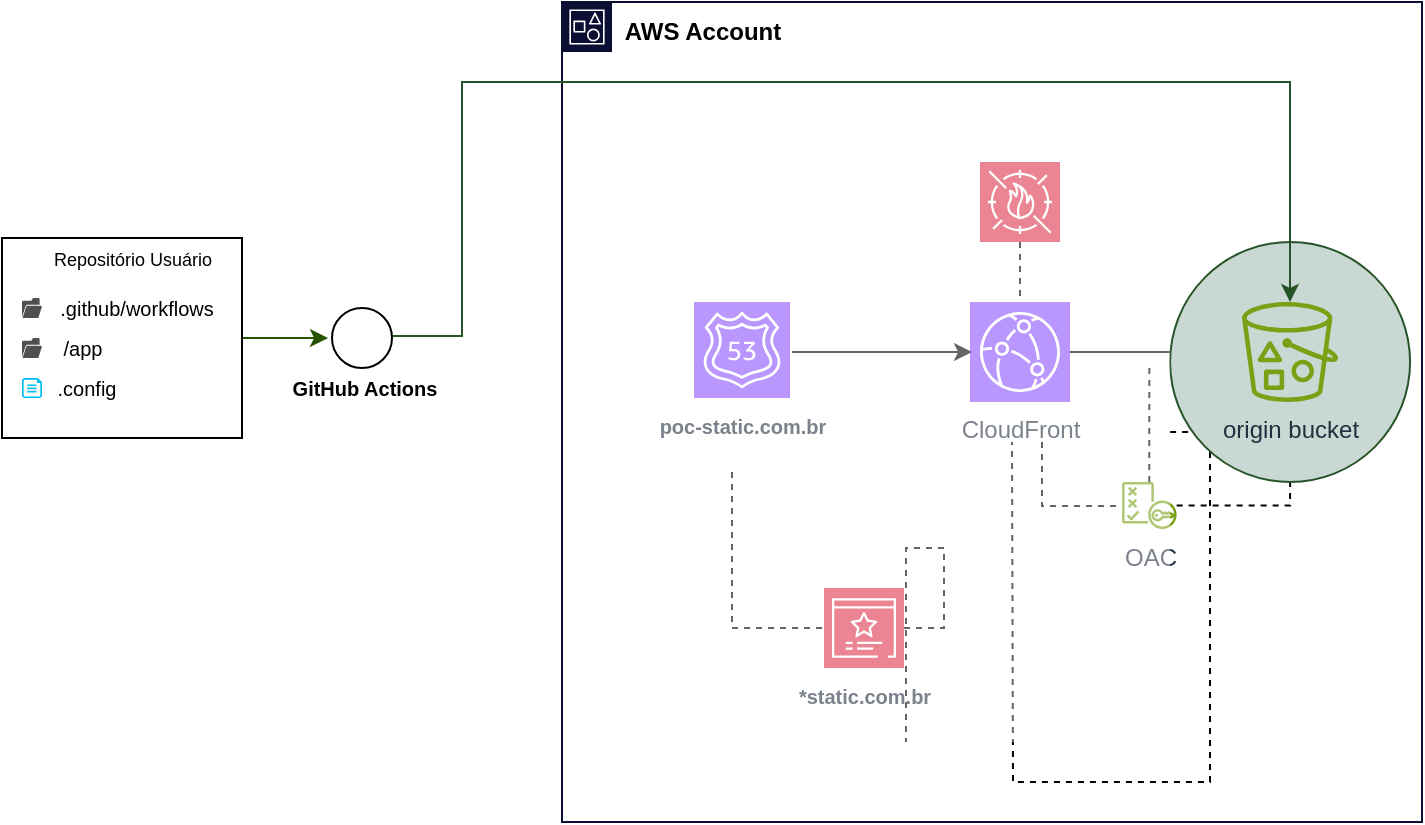 <mxfile version="26.1.1" pages="2">
  <diagram id="absPkm9BhZ3swlyt63D_" name="Página-1">
    <mxGraphModel dx="1653" dy="426" grid="1" gridSize="10" guides="1" tooltips="1" connect="1" arrows="1" fold="1" page="1" pageScale="1" pageWidth="827" pageHeight="1169" math="0" shadow="0">
      <root>
        <mxCell id="0" />
        <mxCell id="1" parent="0" />
        <mxCell id="YYU_4tO9jYvmmID5z-S9-1" value="" style="points=[[0,0],[0.25,0],[0.5,0],[0.75,0],[1,0],[1,0.25],[1,0.5],[1,0.75],[1,1],[0.75,1],[0.5,1],[0.25,1],[0,1],[0,0.75],[0,0.5],[0,0.25]];outlineConnect=0;gradientColor=none;html=1;whiteSpace=wrap;fontSize=12;fontStyle=0;container=1;pointerEvents=0;collapsible=0;recursiveResize=0;shape=mxgraph.aws4.group;grIcon=mxgraph.aws4.group_account;strokeColor=light-dark(#0a0f33, #ff89c2);fillColor=light-dark(#ffffff, #ededed);verticalAlign=top;align=left;spacingLeft=30;fontColor=#CD2264;dashed=0;" parent="1" vertex="1">
          <mxGeometry x="90" y="140" width="430" height="410" as="geometry" />
        </mxCell>
        <mxCell id="YYU_4tO9jYvmmID5z-S9-29" style="edgeStyle=orthogonalEdgeStyle;rounded=0;orthogonalLoop=1;jettySize=auto;html=1;endArrow=none;startFill=0;dashed=1;entryX=0.5;entryY=0;entryDx=0;entryDy=0;entryPerimeter=0;" parent="YYU_4tO9jYvmmID5z-S9-1" source="YYU_4tO9jYvmmID5z-S9-27" target="YYU_4tO9jYvmmID5z-S9-32" edge="1">
          <mxGeometry relative="1" as="geometry">
            <mxPoint x="155" y="180" as="targetPoint" />
            <Array as="points">
              <mxPoint x="229" y="160" />
              <mxPoint x="229" y="160" />
            </Array>
          </mxGeometry>
        </mxCell>
        <mxCell id="YYU_4tO9jYvmmID5z-S9-27" value="" style="sketch=0;points=[[0,0,0],[0.25,0,0],[0.5,0,0],[0.75,0,0],[1,0,0],[0,1,0],[0.25,1,0],[0.5,1,0],[0.75,1,0],[1,1,0],[0,0.25,0],[0,0.5,0],[0,0.75,0],[1,0.25,0],[1,0.5,0],[1,0.75,0]];outlineConnect=0;fontColor=#232F3E;fillColor=#DD344C;strokeColor=#ffffff;dashed=0;verticalLabelPosition=bottom;verticalAlign=top;align=center;html=1;fontSize=12;fontStyle=0;aspect=fixed;shape=mxgraph.aws4.resourceIcon;resIcon=mxgraph.aws4.waf;" parent="YYU_4tO9jYvmmID5z-S9-1" vertex="1">
          <mxGeometry x="209" y="80" width="40" height="40" as="geometry" />
        </mxCell>
        <mxCell id="YYU_4tO9jYvmmID5z-S9-38" style="edgeStyle=orthogonalEdgeStyle;rounded=0;orthogonalLoop=1;jettySize=auto;html=1;endArrow=none;startFill=0;dashed=1;" parent="YYU_4tO9jYvmmID5z-S9-1" target="YYU_4tO9jYvmmID5z-S9-36" edge="1">
          <mxGeometry relative="1" as="geometry">
            <mxPoint x="240" y="220" as="sourcePoint" />
            <Array as="points">
              <mxPoint x="240" y="252" />
            </Array>
          </mxGeometry>
        </mxCell>
        <mxCell id="YYU_4tO9jYvmmID5z-S9-32" value="CloudFront" style="sketch=0;points=[[0,0,0],[0.25,0,0],[0.5,0,0],[0.75,0,0],[1,0,0],[0,1,0],[0.25,1,0],[0.5,1,0],[0.75,1,0],[1,1,0],[0,0.25,0],[0,0.5,0],[0,0.75,0],[1,0.25,0],[1,0.5,0],[1,0.75,0]];outlineConnect=0;fontColor=#232F3E;fillColor=#8C4FFF;strokeColor=#ffffff;dashed=0;verticalLabelPosition=bottom;verticalAlign=top;align=center;html=1;fontSize=12;fontStyle=0;aspect=fixed;shape=mxgraph.aws4.resourceIcon;resIcon=mxgraph.aws4.cloudfront;" parent="YYU_4tO9jYvmmID5z-S9-1" vertex="1">
          <mxGeometry x="204" y="150" width="50" height="50" as="geometry" />
        </mxCell>
        <mxCell id="YYU_4tO9jYvmmID5z-S9-10" style="edgeStyle=orthogonalEdgeStyle;rounded=0;orthogonalLoop=1;jettySize=auto;html=1;exitX=1;exitY=0.5;exitDx=0;exitDy=0;exitPerimeter=0;" parent="YYU_4tO9jYvmmID5z-S9-1" source="YYU_4tO9jYvmmID5z-S9-32" target="YYU_4tO9jYvmmID5z-S9-31" edge="1">
          <mxGeometry relative="1" as="geometry">
            <mxPoint x="330" y="170" as="targetPoint" />
            <Array as="points">
              <mxPoint x="300" y="175" />
              <mxPoint x="300" y="175" />
            </Array>
            <mxPoint x="250" y="170" as="sourcePoint" />
          </mxGeometry>
        </mxCell>
        <mxCell id="YYU_4tO9jYvmmID5z-S9-12" style="edgeStyle=orthogonalEdgeStyle;rounded=0;orthogonalLoop=1;jettySize=auto;html=1;" parent="YYU_4tO9jYvmmID5z-S9-1" edge="1">
          <mxGeometry relative="1" as="geometry">
            <Array as="points">
              <mxPoint x="155" y="175" />
              <mxPoint x="155" y="175" />
            </Array>
            <mxPoint x="115" y="175" as="sourcePoint" />
            <mxPoint x="205" y="175" as="targetPoint" />
          </mxGeometry>
        </mxCell>
        <mxCell id="YYU_4tO9jYvmmID5z-S9-24" style="edgeStyle=orthogonalEdgeStyle;rounded=0;orthogonalLoop=1;jettySize=auto;html=1;endArrow=none;startFill=0;dashed=1;entryX=0;entryY=0.5;entryDx=0;entryDy=0;entryPerimeter=0;" parent="YYU_4tO9jYvmmID5z-S9-1" target="YYU_4tO9jYvmmID5z-S9-34" edge="1">
          <mxGeometry relative="1" as="geometry">
            <mxPoint x="85" y="235" as="sourcePoint" />
            <mxPoint x="130" y="315" as="targetPoint" />
            <Array as="points">
              <mxPoint x="85" y="313" />
            </Array>
          </mxGeometry>
        </mxCell>
        <mxCell id="YYU_4tO9jYvmmID5z-S9-25" style="edgeStyle=orthogonalEdgeStyle;rounded=0;orthogonalLoop=1;jettySize=auto;html=1;endArrow=none;startFill=0;dashed=1;exitX=1;exitY=0.5;exitDx=0;exitDy=0;exitPerimeter=0;" parent="YYU_4tO9jYvmmID5z-S9-1" source="YYU_4tO9jYvmmID5z-S9-71" edge="1">
          <mxGeometry relative="1" as="geometry">
            <mxPoint x="180" y="315" as="sourcePoint" />
            <mxPoint x="225" y="220" as="targetPoint" />
          </mxGeometry>
        </mxCell>
        <mxCell id="YYU_4tO9jYvmmID5z-S9-33" value="&lt;span style=&quot;font-size: 10px; font-weight: 700; text-wrap-mode: wrap;&quot;&gt;poc-static.com.br&lt;/span&gt;" style="sketch=0;points=[[0,0,0],[0.25,0,0],[0.5,0,0],[0.75,0,0],[1,0,0],[0,1,0],[0.25,1,0],[0.5,1,0],[0.75,1,0],[1,1,0],[0,0.25,0],[0,0.5,0],[0,0.75,0],[1,0.25,0],[1,0.5,0],[1,0.75,0]];outlineConnect=0;fontColor=#232F3E;fillColor=#8C4FFF;strokeColor=#ffffff;dashed=0;verticalLabelPosition=bottom;verticalAlign=top;align=center;html=1;fontSize=12;fontStyle=0;aspect=fixed;shape=mxgraph.aws4.resourceIcon;resIcon=mxgraph.aws4.route_53;" parent="YYU_4tO9jYvmmID5z-S9-1" vertex="1">
          <mxGeometry x="66" y="150" width="48" height="48" as="geometry" />
        </mxCell>
        <mxCell id="YYU_4tO9jYvmmID5z-S9-34" value="&lt;span style=&quot;font-size: 10px; font-weight: 700; text-wrap-mode: wrap;&quot;&gt;*static.com.br&lt;/span&gt;" style="sketch=0;points=[[0,0,0],[0.25,0,0],[0.5,0,0],[0.75,0,0],[1,0,0],[0,1,0],[0.25,1,0],[0.5,1,0],[0.75,1,0],[1,1,0],[0,0.25,0],[0,0.5,0],[0,0.75,0],[1,0.25,0],[1,0.5,0],[1,0.75,0]];outlineConnect=0;fontColor=#232F3E;fillColor=#DD344C;strokeColor=#ffffff;dashed=0;verticalLabelPosition=bottom;verticalAlign=top;align=center;html=1;fontSize=12;fontStyle=0;aspect=fixed;shape=mxgraph.aws4.resourceIcon;resIcon=mxgraph.aws4.certificate_manager_3;" parent="YYU_4tO9jYvmmID5z-S9-1" vertex="1">
          <mxGeometry x="131" y="293" width="40" height="40" as="geometry" />
        </mxCell>
        <mxCell id="YYU_4tO9jYvmmID5z-S9-39" style="edgeStyle=orthogonalEdgeStyle;rounded=0;orthogonalLoop=1;jettySize=auto;html=1;endArrow=none;startFill=0;dashed=1;" parent="YYU_4tO9jYvmmID5z-S9-1" source="YYU_4tO9jYvmmID5z-S9-36" target="YYU_4tO9jYvmmID5z-S9-31" edge="1">
          <mxGeometry relative="1" as="geometry" />
        </mxCell>
        <mxCell id="YYU_4tO9jYvmmID5z-S9-40" style="edgeStyle=orthogonalEdgeStyle;rounded=0;orthogonalLoop=1;jettySize=auto;html=1;endArrow=none;startFill=0;dashed=1;" parent="YYU_4tO9jYvmmID5z-S9-1" source="YYU_4tO9jYvmmID5z-S9-36" edge="1">
          <mxGeometry relative="1" as="geometry">
            <mxPoint x="293.68" y="180" as="targetPoint" />
          </mxGeometry>
        </mxCell>
        <mxCell id="YYU_4tO9jYvmmID5z-S9-36" value="OAC" style="sketch=0;outlineConnect=0;fontColor=#232F3E;gradientColor=none;fillColor=#7AA116;strokeColor=none;dashed=0;verticalLabelPosition=bottom;verticalAlign=top;align=center;html=1;fontSize=12;fontStyle=0;aspect=fixed;pointerEvents=1;shape=mxgraph.aws4.policy;" parent="YYU_4tO9jYvmmID5z-S9-1" vertex="1">
          <mxGeometry x="280" y="240" width="27.36" height="23.5" as="geometry" />
        </mxCell>
        <mxCell id="YYU_4tO9jYvmmID5z-S9-72" value="" style="ellipse;whiteSpace=wrap;html=1;aspect=fixed;fillColor=light-dark(#cad8d4, #1f2f1e);strokeColor=light-dark(#265427,#94BB94);" parent="YYU_4tO9jYvmmID5z-S9-1" vertex="1">
          <mxGeometry x="304.04" y="120" width="120" height="120" as="geometry" />
        </mxCell>
        <mxCell id="YYU_4tO9jYvmmID5z-S9-31" value="origin bucket" style="sketch=0;outlineConnect=0;fontColor=#232F3E;gradientColor=none;fillColor=#7AA116;strokeColor=none;dashed=0;verticalLabelPosition=bottom;verticalAlign=top;align=center;html=1;fontSize=12;fontStyle=0;aspect=fixed;pointerEvents=1;shape=mxgraph.aws4.bucket_with_objects;" parent="YYU_4tO9jYvmmID5z-S9-1" vertex="1">
          <mxGeometry x="340" y="150" width="48.08" height="50" as="geometry" />
        </mxCell>
        <mxCell id="YYU_4tO9jYvmmID5z-S9-75" value="&lt;b&gt;AWS Account&lt;/b&gt;" style="text;html=1;align=center;verticalAlign=middle;resizable=0;points=[];autosize=1;strokeColor=none;fillColor=none;" parent="YYU_4tO9jYvmmID5z-S9-1" vertex="1">
          <mxGeometry x="20" width="100" height="30" as="geometry" />
        </mxCell>
        <mxCell id="f3TaT9x-bb67A8TBEqia-1" value="" style="edgeStyle=orthogonalEdgeStyle;rounded=0;orthogonalLoop=1;jettySize=auto;html=1;endArrow=none;startFill=0;dashed=1;exitX=1;exitY=0.5;exitDx=0;exitDy=0;exitPerimeter=0;" edge="1" parent="YYU_4tO9jYvmmID5z-S9-1" source="YYU_4tO9jYvmmID5z-S9-34" target="YYU_4tO9jYvmmID5z-S9-71">
          <mxGeometry relative="1" as="geometry">
            <mxPoint x="261" y="453" as="sourcePoint" />
            <mxPoint x="315" y="360" as="targetPoint" />
          </mxGeometry>
        </mxCell>
        <mxCell id="YYU_4tO9jYvmmID5z-S9-71" value="" style="rounded=0;whiteSpace=wrap;html=1;fillStyle=solid;gradientColor=none;opacity=40;strokeColor=none;" parent="YYU_4tO9jYvmmID5z-S9-1" vertex="1">
          <mxGeometry x="40" y="60" width="264.04" height="310" as="geometry" />
        </mxCell>
        <mxCell id="YYU_4tO9jYvmmID5z-S9-65" style="edgeStyle=orthogonalEdgeStyle;rounded=0;orthogonalLoop=1;jettySize=auto;html=1;strokeColor=#265427;" parent="1" target="YYU_4tO9jYvmmID5z-S9-31" edge="1">
          <mxGeometry relative="1" as="geometry">
            <mxPoint y="310" as="sourcePoint" />
            <Array as="points">
              <mxPoint x="40" y="307" />
              <mxPoint x="40" y="180" />
              <mxPoint x="454" y="180" />
            </Array>
          </mxGeometry>
        </mxCell>
        <mxCell id="YYU_4tO9jYvmmID5z-S9-78" style="edgeStyle=orthogonalEdgeStyle;rounded=0;orthogonalLoop=1;jettySize=auto;html=1;strokeColor=light-dark(#265400, #ededed);" parent="1" source="YYU_4tO9jYvmmID5z-S9-41" target="YYU_4tO9jYvmmID5z-S9-67" edge="1">
          <mxGeometry relative="1" as="geometry">
            <Array as="points">
              <mxPoint x="-40" y="308" />
              <mxPoint x="-40" y="308" />
            </Array>
          </mxGeometry>
        </mxCell>
        <mxCell id="YYU_4tO9jYvmmID5z-S9-41" value="" style="whiteSpace=wrap;html=1;" parent="1" vertex="1">
          <mxGeometry x="-190" y="258" width="120" height="100" as="geometry" />
        </mxCell>
        <mxCell id="YYU_4tO9jYvmmID5z-S9-42" value="" style="shape=image;html=1;verticalAlign=top;verticalLabelPosition=bottom;labelBackgroundColor=#ffffff;imageAspect=0;aspect=fixed;image=https://cdn4.iconfinder.com/data/icons/ionicons/512/icon-social-github-128.png" parent="1" vertex="1">
          <mxGeometry x="-190" y="258" width="20" height="20" as="geometry" />
        </mxCell>
        <mxCell id="YYU_4tO9jYvmmID5z-S9-43" value="&lt;font style=&quot;font-size: 9px;&quot;&gt;Repositório Usuário&lt;/font&gt;" style="text;html=1;align=center;verticalAlign=middle;resizable=0;points=[];autosize=1;strokeColor=none;fillColor=none;" parent="1" vertex="1">
          <mxGeometry x="-175" y="253" width="100" height="30" as="geometry" />
        </mxCell>
        <mxCell id="YYU_4tO9jYvmmID5z-S9-49" value="&lt;font style=&quot;font-size: 10px;&quot;&gt;/app&lt;/font&gt;" style="text;html=1;align=center;verticalAlign=middle;resizable=0;points=[];autosize=1;strokeColor=none;fillColor=none;" parent="1" vertex="1">
          <mxGeometry x="-170" y="298" width="40" height="30" as="geometry" />
        </mxCell>
        <mxCell id="YYU_4tO9jYvmmID5z-S9-51" value="" style="sketch=0;pointerEvents=1;shadow=0;dashed=0;html=1;strokeColor=none;fillColor=#505050;labelPosition=center;verticalLabelPosition=bottom;verticalAlign=top;outlineConnect=0;align=center;shape=mxgraph.office.concepts.folder_open;" parent="1" vertex="1">
          <mxGeometry x="-180" y="308" width="10" height="10" as="geometry" />
        </mxCell>
        <mxCell id="YYU_4tO9jYvmmID5z-S9-52" value="" style="verticalLabelPosition=bottom;html=1;verticalAlign=top;align=center;strokeColor=none;fillColor=#00BEF2;shape=mxgraph.azure.cloud_services_configuration_file;pointerEvents=1;" parent="1" vertex="1">
          <mxGeometry x="-180" y="328" width="10" height="10" as="geometry" />
        </mxCell>
        <mxCell id="YYU_4tO9jYvmmID5z-S9-53" value="&lt;span style=&quot;font-size: 10px;&quot;&gt;.config&lt;/span&gt;" style="text;html=1;align=center;verticalAlign=middle;resizable=0;points=[];autosize=1;strokeColor=none;fillColor=none;" parent="1" vertex="1">
          <mxGeometry x="-173" y="318" width="50" height="30" as="geometry" />
        </mxCell>
        <mxCell id="YYU_4tO9jYvmmID5z-S9-54" value="&lt;span style=&quot;font-size: 10px;&quot;&gt;.github/workflows&lt;/span&gt;" style="text;html=1;align=center;verticalAlign=middle;resizable=0;points=[];autosize=1;strokeColor=none;fillColor=none;" parent="1" vertex="1">
          <mxGeometry x="-173" y="278" width="100" height="30" as="geometry" />
        </mxCell>
        <mxCell id="YYU_4tO9jYvmmID5z-S9-55" value="" style="sketch=0;pointerEvents=1;shadow=0;dashed=0;html=1;strokeColor=none;fillColor=#505050;labelPosition=center;verticalLabelPosition=bottom;verticalAlign=top;outlineConnect=0;align=center;shape=mxgraph.office.concepts.folder_open;" parent="1" vertex="1">
          <mxGeometry x="-180" y="288" width="10" height="10" as="geometry" />
        </mxCell>
        <mxCell id="YYU_4tO9jYvmmID5z-S9-73" value="" style="ellipse;whiteSpace=wrap;html=1;aspect=fixed;" parent="1" vertex="1">
          <mxGeometry x="-25" y="293" width="30" height="30" as="geometry" />
        </mxCell>
        <mxCell id="YYU_4tO9jYvmmID5z-S9-67" value="" style="shape=image;html=1;verticalAlign=top;verticalLabelPosition=bottom;labelBackgroundColor=#ffffff;imageAspect=0;aspect=fixed;image=https://cdn4.iconfinder.com/data/icons/ionicons/512/icon-social-github-128.png;imageBorder=none;" parent="1" vertex="1">
          <mxGeometry x="-27" y="290" width="35" height="35" as="geometry" />
        </mxCell>
        <mxCell id="YYU_4tO9jYvmmID5z-S9-79" value="&lt;b&gt;&lt;font style=&quot;font-size: 10px;&quot;&gt;GitHub Actions&lt;/font&gt;&lt;/b&gt;" style="text;html=1;align=center;verticalAlign=middle;resizable=0;points=[];autosize=1;strokeColor=none;fillColor=none;" parent="1" vertex="1">
          <mxGeometry x="-59.5" y="318" width="100" height="30" as="geometry" />
        </mxCell>
      </root>
    </mxGraphModel>
  </diagram>
  <diagram id="x4LImrRfT8pMsuV-8eGC" name="Página-2">
    <mxGraphModel dx="1745" dy="473" grid="1" gridSize="10" guides="1" tooltips="1" connect="1" arrows="1" fold="1" page="1" pageScale="1" pageWidth="827" pageHeight="1169" math="0" shadow="0">
      <root>
        <mxCell id="0" />
        <mxCell id="1" parent="0" />
        <mxCell id="JcqBY4K7kMBT8FmmKkmt-83" value="" style="rounded=0;whiteSpace=wrap;html=1;dashed=1;" vertex="1" parent="1">
          <mxGeometry x="420" y="35" width="310" height="395" as="geometry" />
        </mxCell>
        <mxCell id="JcqBY4K7kMBT8FmmKkmt-80" value="" style="rounded=0;whiteSpace=wrap;html=1;dashed=1;" vertex="1" parent="1">
          <mxGeometry x="250" y="35" width="160" height="395" as="geometry" />
        </mxCell>
        <mxCell id="JcqBY4K7kMBT8FmmKkmt-77" value="" style="rounded=0;whiteSpace=wrap;html=1;dashed=1;" vertex="1" parent="1">
          <mxGeometry x="-120" y="35" width="360" height="395" as="geometry" />
        </mxCell>
        <mxCell id="JcqBY4K7kMBT8FmmKkmt-75" value="" style="rounded=0;whiteSpace=wrap;html=1;dashed=1;" vertex="1" parent="1">
          <mxGeometry x="-290" y="35" width="150" height="395" as="geometry" />
        </mxCell>
        <mxCell id="JcqBY4K7kMBT8FmmKkmt-9" style="edgeStyle=orthogonalEdgeStyle;rounded=0;orthogonalLoop=1;jettySize=auto;html=1;entryX=0.5;entryY=0;entryDx=0;entryDy=0;fillColor=#e1d5e7;strokeColor=#9673a6;" edge="1" parent="1" source="JcqBY4K7kMBT8FmmKkmt-1" target="JcqBY4K7kMBT8FmmKkmt-3">
          <mxGeometry relative="1" as="geometry" />
        </mxCell>
        <mxCell id="JcqBY4K7kMBT8FmmKkmt-1" value="&lt;font style=&quot;font-size: 10px;&quot;&gt;Git Checkout no Repositório&lt;/font&gt;" style="whiteSpace=wrap;html=1;fillColor=#e1d5e7;strokeColor=#9673a6;" vertex="1" parent="1">
          <mxGeometry x="-260" y="50" width="90" height="50" as="geometry" />
        </mxCell>
        <mxCell id="JcqBY4K7kMBT8FmmKkmt-10" style="edgeStyle=orthogonalEdgeStyle;rounded=0;orthogonalLoop=1;jettySize=auto;html=1;fillColor=#e1d5e7;strokeColor=#9673a6;" edge="1" parent="1" source="JcqBY4K7kMBT8FmmKkmt-3" target="JcqBY4K7kMBT8FmmKkmt-4">
          <mxGeometry relative="1" as="geometry" />
        </mxCell>
        <mxCell id="JcqBY4K7kMBT8FmmKkmt-3" value="&lt;font style=&quot;font-size: 10px;&quot;&gt;Setup para variáveis da Pipeline&lt;/font&gt;" style="whiteSpace=wrap;html=1;fillColor=#e1d5e7;strokeColor=#9673a6;" vertex="1" parent="1">
          <mxGeometry x="-260" y="120" width="90" height="50" as="geometry" />
        </mxCell>
        <mxCell id="JcqBY4K7kMBT8FmmKkmt-11" style="edgeStyle=orthogonalEdgeStyle;rounded=0;orthogonalLoop=1;jettySize=auto;html=1;entryX=0.5;entryY=0;entryDx=0;entryDy=0;fillColor=#e1d5e7;strokeColor=#9673a6;" edge="1" parent="1" source="JcqBY4K7kMBT8FmmKkmt-4" target="JcqBY4K7kMBT8FmmKkmt-5">
          <mxGeometry relative="1" as="geometry" />
        </mxCell>
        <mxCell id="JcqBY4K7kMBT8FmmKkmt-4" value="&lt;font style=&quot;font-size: 10px;&quot;&gt;Setup Node&lt;/font&gt;" style="whiteSpace=wrap;html=1;fillColor=#e1d5e7;strokeColor=#9673a6;" vertex="1" parent="1">
          <mxGeometry x="-260" y="190" width="90" height="30" as="geometry" />
        </mxCell>
        <mxCell id="JcqBY4K7kMBT8FmmKkmt-12" style="edgeStyle=orthogonalEdgeStyle;rounded=0;orthogonalLoop=1;jettySize=auto;html=1;entryX=0.5;entryY=0;entryDx=0;entryDy=0;fillColor=#e1d5e7;strokeColor=#9673a6;" edge="1" parent="1" source="JcqBY4K7kMBT8FmmKkmt-5" target="JcqBY4K7kMBT8FmmKkmt-6">
          <mxGeometry relative="1" as="geometry" />
        </mxCell>
        <mxCell id="JcqBY4K7kMBT8FmmKkmt-5" value="&lt;font style=&quot;font-size: 10px;&quot;&gt;Instalação de dependências da Aplicação&lt;/font&gt;" style="whiteSpace=wrap;html=1;fillColor=#e1d5e7;strokeColor=#9673a6;" vertex="1" parent="1">
          <mxGeometry x="-260" y="240" width="90" height="60" as="geometry" />
        </mxCell>
        <mxCell id="JcqBY4K7kMBT8FmmKkmt-13" style="edgeStyle=orthogonalEdgeStyle;rounded=0;orthogonalLoop=1;jettySize=auto;html=1;entryX=0.5;entryY=0;entryDx=0;entryDy=0;fillColor=#e1d5e7;strokeColor=#9673a6;" edge="1" parent="1" source="JcqBY4K7kMBT8FmmKkmt-6" target="JcqBY4K7kMBT8FmmKkmt-7">
          <mxGeometry relative="1" as="geometry" />
        </mxCell>
        <mxCell id="JcqBY4K7kMBT8FmmKkmt-6" value="&lt;font style=&quot;font-size: 10px;&quot;&gt;Execução de Testes&lt;/font&gt;" style="whiteSpace=wrap;html=1;fillColor=#e1d5e7;strokeColor=#9673a6;" vertex="1" parent="1">
          <mxGeometry x="-260" y="320" width="90" height="40" as="geometry" />
        </mxCell>
        <mxCell id="JcqBY4K7kMBT8FmmKkmt-27" style="edgeStyle=orthogonalEdgeStyle;rounded=0;orthogonalLoop=1;jettySize=auto;html=1;entryX=0;entryY=0.5;entryDx=0;entryDy=0;" edge="1" parent="1" source="JcqBY4K7kMBT8FmmKkmt-7" target="JcqBY4K7kMBT8FmmKkmt-24">
          <mxGeometry relative="1" as="geometry" />
        </mxCell>
        <mxCell id="JcqBY4K7kMBT8FmmKkmt-7" value="&lt;font style=&quot;font-size: 10px;&quot;&gt;Build do Projeto&lt;/font&gt;" style="whiteSpace=wrap;html=1;fillColor=#e1d5e7;strokeColor=#9673a6;" vertex="1" parent="1">
          <mxGeometry x="-260" y="380" width="90" height="40" as="geometry" />
        </mxCell>
        <mxCell id="JcqBY4K7kMBT8FmmKkmt-44" value="" style="edgeStyle=orthogonalEdgeStyle;rounded=0;orthogonalLoop=1;jettySize=auto;html=1;fillColor=#dae8fc;strokeColor=#6c8ebf;" edge="1" parent="1" source="JcqBY4K7kMBT8FmmKkmt-15" target="JcqBY4K7kMBT8FmmKkmt-34">
          <mxGeometry relative="1" as="geometry" />
        </mxCell>
        <mxCell id="JcqBY4K7kMBT8FmmKkmt-15" value="&lt;font style=&quot;font-size: 10px;&quot;&gt;Checkout no Repositório&lt;/font&gt;" style="whiteSpace=wrap;html=1;fillColor=#dae8fc;strokeColor=#6c8ebf;" vertex="1" parent="1">
          <mxGeometry x="-100" y="50" width="90" height="50" as="geometry" />
        </mxCell>
        <mxCell id="JcqBY4K7kMBT8FmmKkmt-32" value="" style="edgeStyle=orthogonalEdgeStyle;rounded=0;orthogonalLoop=1;jettySize=auto;html=1;" edge="1" parent="1" source="JcqBY4K7kMBT8FmmKkmt-17" target="JcqBY4K7kMBT8FmmKkmt-15">
          <mxGeometry relative="1" as="geometry" />
        </mxCell>
        <mxCell id="JcqBY4K7kMBT8FmmKkmt-17" value="&lt;font style=&quot;font-size: 10px;&quot;&gt;Realiza o upload do artefato&lt;/font&gt;" style="whiteSpace=wrap;html=1;fillColor=#f5f5f5;strokeColor=#666666;fontColor=#333333;" vertex="1" parent="1">
          <mxGeometry x="-100" y="120" width="90" height="50" as="geometry" />
        </mxCell>
        <mxCell id="JcqBY4K7kMBT8FmmKkmt-31" value="" style="edgeStyle=orthogonalEdgeStyle;rounded=0;orthogonalLoop=1;jettySize=auto;html=1;fillColor=#f5f5f5;strokeColor=#666666;" edge="1" parent="1" source="JcqBY4K7kMBT8FmmKkmt-19" target="JcqBY4K7kMBT8FmmKkmt-17">
          <mxGeometry relative="1" as="geometry" />
        </mxCell>
        <mxCell id="JcqBY4K7kMBT8FmmKkmt-19" value="&lt;font style=&quot;font-size: 10px;&quot;&gt;Verifica arquivo .de build&lt;/font&gt;" style="whiteSpace=wrap;html=1;fillColor=#f5f5f5;strokeColor=#666666;fontColor=#333333;" vertex="1" parent="1">
          <mxGeometry x="-100" y="190" width="90" height="30" as="geometry" />
        </mxCell>
        <mxCell id="JcqBY4K7kMBT8FmmKkmt-30" value="" style="edgeStyle=orthogonalEdgeStyle;rounded=0;orthogonalLoop=1;jettySize=auto;html=1;" edge="1" parent="1" source="JcqBY4K7kMBT8FmmKkmt-21" target="JcqBY4K7kMBT8FmmKkmt-19">
          <mxGeometry relative="1" as="geometry" />
        </mxCell>
        <mxCell id="JcqBY4K7kMBT8FmmKkmt-21" value="&lt;font style=&quot;font-size: 10px;&quot;&gt;Etapa de Deploy no ambiente de desenvolvimento&lt;/font&gt;" style="whiteSpace=wrap;html=1;fillColor=#fff2cc;strokeColor=#d6b656;" vertex="1" parent="1">
          <mxGeometry x="-105" y="240" width="100" height="60" as="geometry" />
        </mxCell>
        <mxCell id="JcqBY4K7kMBT8FmmKkmt-29" style="edgeStyle=orthogonalEdgeStyle;rounded=0;orthogonalLoop=1;jettySize=auto;html=1;fillColor=#fff2cc;strokeColor=#d6b656;" edge="1" parent="1" source="JcqBY4K7kMBT8FmmKkmt-23" target="JcqBY4K7kMBT8FmmKkmt-21">
          <mxGeometry relative="1" as="geometry" />
        </mxCell>
        <mxCell id="JcqBY4K7kMBT8FmmKkmt-23" value="&lt;font style=&quot;font-size: 10px;&quot;&gt;Assume Role&lt;/font&gt;" style="whiteSpace=wrap;html=1;fillColor=#fff2cc;strokeColor=#d6b656;" vertex="1" parent="1">
          <mxGeometry x="-100" y="320" width="90" height="40" as="geometry" />
        </mxCell>
        <mxCell id="JcqBY4K7kMBT8FmmKkmt-28" style="edgeStyle=orthogonalEdgeStyle;rounded=0;orthogonalLoop=1;jettySize=auto;html=1;entryX=0.5;entryY=1;entryDx=0;entryDy=0;fillColor=#fff2cc;strokeColor=#d6b656;" edge="1" parent="1" source="JcqBY4K7kMBT8FmmKkmt-24" target="JcqBY4K7kMBT8FmmKkmt-23">
          <mxGeometry relative="1" as="geometry" />
        </mxCell>
        <mxCell id="JcqBY4K7kMBT8FmmKkmt-24" value="&lt;font style=&quot;font-size: 10px;&quot;&gt;Instalação de AWS CLI&lt;/font&gt;" style="whiteSpace=wrap;html=1;fillColor=#fff2cc;strokeColor=#d6b656;" vertex="1" parent="1">
          <mxGeometry x="-100" y="380" width="90" height="40" as="geometry" />
        </mxCell>
        <mxCell id="JcqBY4K7kMBT8FmmKkmt-33" style="edgeStyle=orthogonalEdgeStyle;rounded=0;orthogonalLoop=1;jettySize=auto;html=1;entryX=0.5;entryY=0;entryDx=0;entryDy=0;fillColor=#dae8fc;strokeColor=#6c8ebf;" edge="1" parent="1" source="JcqBY4K7kMBT8FmmKkmt-34" target="JcqBY4K7kMBT8FmmKkmt-36">
          <mxGeometry relative="1" as="geometry" />
        </mxCell>
        <mxCell id="JcqBY4K7kMBT8FmmKkmt-34" value="&lt;font style=&quot;font-size: 10px;&quot;&gt;Procura as tags existentes&lt;/font&gt;" style="whiteSpace=wrap;html=1;fillColor=#dae8fc;strokeColor=#6c8ebf;" vertex="1" parent="1">
          <mxGeometry x="50" y="55" width="90" height="40" as="geometry" />
        </mxCell>
        <mxCell id="JcqBY4K7kMBT8FmmKkmt-35" style="edgeStyle=orthogonalEdgeStyle;rounded=0;orthogonalLoop=1;jettySize=auto;html=1;fillColor=#dae8fc;strokeColor=#6c8ebf;" edge="1" parent="1" source="JcqBY4K7kMBT8FmmKkmt-36" target="JcqBY4K7kMBT8FmmKkmt-38">
          <mxGeometry relative="1" as="geometry" />
        </mxCell>
        <mxCell id="JcqBY4K7kMBT8FmmKkmt-36" value="&lt;font style=&quot;font-size: 10px;&quot;&gt;Cria uma nova&amp;nbsp;&lt;/font&gt;&lt;div&gt;&lt;font style=&quot;font-size: 10px;&quot;&gt;tag no repositório&lt;/font&gt;&lt;/div&gt;" style="whiteSpace=wrap;html=1;fillColor=#dae8fc;strokeColor=#6c8ebf;" vertex="1" parent="1">
          <mxGeometry x="50" y="112" width="90" height="50" as="geometry" />
        </mxCell>
        <mxCell id="JcqBY4K7kMBT8FmmKkmt-58" style="edgeStyle=orthogonalEdgeStyle;rounded=0;orthogonalLoop=1;jettySize=auto;html=1;" edge="1" parent="1" source="JcqBY4K7kMBT8FmmKkmt-38" target="JcqBY4K7kMBT8FmmKkmt-45">
          <mxGeometry relative="1" as="geometry" />
        </mxCell>
        <mxCell id="JcqBY4K7kMBT8FmmKkmt-38" value="&lt;font style=&quot;font-size: 10px;&quot;&gt;Cria uma release com base na Tag Criada&lt;/font&gt;" style="whiteSpace=wrap;html=1;fillColor=#dae8fc;strokeColor=#6c8ebf;" vertex="1" parent="1">
          <mxGeometry x="50" y="180" width="90" height="50" as="geometry" />
        </mxCell>
        <mxCell id="JcqBY4K7kMBT8FmmKkmt-61" style="edgeStyle=orthogonalEdgeStyle;rounded=0;orthogonalLoop=1;jettySize=auto;html=1;entryX=0.5;entryY=0;entryDx=0;entryDy=0;fillColor=#ffe6cc;strokeColor=#d79b00;" edge="1" parent="1" source="JcqBY4K7kMBT8FmmKkmt-45" target="JcqBY4K7kMBT8FmmKkmt-60">
          <mxGeometry relative="1" as="geometry" />
        </mxCell>
        <mxCell id="JcqBY4K7kMBT8FmmKkmt-65" style="edgeStyle=orthogonalEdgeStyle;rounded=0;orthogonalLoop=1;jettySize=auto;html=1;fillColor=#d0cee2;strokeColor=#56517e;" edge="1" parent="1" source="JcqBY4K7kMBT8FmmKkmt-45" target="JcqBY4K7kMBT8FmmKkmt-64">
          <mxGeometry relative="1" as="geometry" />
        </mxCell>
        <mxCell id="JcqBY4K7kMBT8FmmKkmt-45" value="&lt;font style=&quot;font-size: 9px;&quot;&gt;Houve falha em alguma etapa?&lt;/font&gt;" style="triangle;whiteSpace=wrap;html=1;fillColor=#ffe6cc;strokeColor=#d79b00;" vertex="1" parent="1">
          <mxGeometry x="65" y="260" width="60" height="80" as="geometry" />
        </mxCell>
        <mxCell id="JcqBY4K7kMBT8FmmKkmt-47" style="edgeStyle=orthogonalEdgeStyle;rounded=0;orthogonalLoop=1;jettySize=auto;html=1;entryX=0.5;entryY=0;entryDx=0;entryDy=0;fillColor=#e1d5e7;strokeColor=#9673a6;" edge="1" parent="1" source="JcqBY4K7kMBT8FmmKkmt-48" target="JcqBY4K7kMBT8FmmKkmt-50">
          <mxGeometry relative="1" as="geometry" />
        </mxCell>
        <mxCell id="JcqBY4K7kMBT8FmmKkmt-48" value="&lt;font style=&quot;font-size: 10px;&quot;&gt;Git Checkout no Repositório&lt;/font&gt;" style="whiteSpace=wrap;html=1;fillColor=#e1d5e7;strokeColor=#9673a6;" vertex="1" parent="1">
          <mxGeometry x="290" y="55" width="90" height="50" as="geometry" />
        </mxCell>
        <mxCell id="JcqBY4K7kMBT8FmmKkmt-49" style="edgeStyle=orthogonalEdgeStyle;rounded=0;orthogonalLoop=1;jettySize=auto;html=1;fillColor=#e1d5e7;strokeColor=#9673a6;" edge="1" parent="1" source="JcqBY4K7kMBT8FmmKkmt-50" target="JcqBY4K7kMBT8FmmKkmt-52">
          <mxGeometry relative="1" as="geometry" />
        </mxCell>
        <mxCell id="JcqBY4K7kMBT8FmmKkmt-50" value="&lt;font style=&quot;font-size: 10px;&quot;&gt;Verificação da aprovação&lt;/font&gt;" style="whiteSpace=wrap;html=1;fillColor=#e1d5e7;strokeColor=#9673a6;" vertex="1" parent="1">
          <mxGeometry x="290" y="125" width="90" height="50" as="geometry" />
        </mxCell>
        <mxCell id="JcqBY4K7kMBT8FmmKkmt-82" style="edgeStyle=orthogonalEdgeStyle;rounded=0;orthogonalLoop=1;jettySize=auto;html=1;entryX=0;entryY=0.5;entryDx=0;entryDy=0;" edge="1" parent="1" source="JcqBY4K7kMBT8FmmKkmt-52" target="JcqBY4K7kMBT8FmmKkmt-54">
          <mxGeometry relative="1" as="geometry" />
        </mxCell>
        <mxCell id="JcqBY4K7kMBT8FmmKkmt-52" value="&lt;span style=&quot;font-size: 10px;&quot;&gt;Setup para variáveis da Pipeline&lt;/span&gt;" style="whiteSpace=wrap;html=1;fillColor=#bac8d3;strokeColor=#23445d;" vertex="1" parent="1">
          <mxGeometry x="290" y="190" width="90" height="45" as="geometry" />
        </mxCell>
        <mxCell id="JcqBY4K7kMBT8FmmKkmt-53" style="edgeStyle=orthogonalEdgeStyle;rounded=0;orthogonalLoop=1;jettySize=auto;html=1;entryX=0.5;entryY=0;entryDx=0;entryDy=0;fillColor=#d5e8d4;strokeColor=#82b366;" edge="1" parent="1" source="JcqBY4K7kMBT8FmmKkmt-54" target="JcqBY4K7kMBT8FmmKkmt-56">
          <mxGeometry relative="1" as="geometry" />
        </mxCell>
        <mxCell id="JcqBY4K7kMBT8FmmKkmt-54" value="&lt;span style=&quot;font-size: 10px;&quot;&gt;Instalação de AWS CLI&lt;/span&gt;" style="whiteSpace=wrap;html=1;fillColor=#d5e8d4;strokeColor=#82b366;" vertex="1" parent="1">
          <mxGeometry x="490" y="55" width="90" height="45" as="geometry" />
        </mxCell>
        <mxCell id="JcqBY4K7kMBT8FmmKkmt-55" style="edgeStyle=orthogonalEdgeStyle;rounded=0;orthogonalLoop=1;jettySize=auto;html=1;entryX=0.5;entryY=0;entryDx=0;entryDy=0;fillColor=#d5e8d4;strokeColor=#82b366;" edge="1" parent="1" source="JcqBY4K7kMBT8FmmKkmt-56" target="JcqBY4K7kMBT8FmmKkmt-57">
          <mxGeometry relative="1" as="geometry" />
        </mxCell>
        <mxCell id="JcqBY4K7kMBT8FmmKkmt-56" value="&lt;span style=&quot;font-size: 10px;&quot;&gt;Assume Role&lt;/span&gt;" style="whiteSpace=wrap;html=1;fillColor=#d5e8d4;strokeColor=#82b366;" vertex="1" parent="1">
          <mxGeometry x="490" y="125" width="90" height="40" as="geometry" />
        </mxCell>
        <mxCell id="JcqBY4K7kMBT8FmmKkmt-71" style="edgeStyle=orthogonalEdgeStyle;rounded=0;orthogonalLoop=1;jettySize=auto;html=1;entryX=0;entryY=0.5;entryDx=0;entryDy=0;" edge="1" parent="1" source="JcqBY4K7kMBT8FmmKkmt-57" target="JcqBY4K7kMBT8FmmKkmt-68">
          <mxGeometry relative="1" as="geometry">
            <mxPoint x="440" y="410" as="targetPoint" />
          </mxGeometry>
        </mxCell>
        <mxCell id="JcqBY4K7kMBT8FmmKkmt-57" value="&lt;span style=&quot;font-size: 10px;&quot;&gt;Etapa de Deploy no ambiente produtivo&lt;/span&gt;" style="whiteSpace=wrap;html=1;fillColor=#d5e8d4;strokeColor=#82b366;" vertex="1" parent="1">
          <mxGeometry x="490" y="185" width="90" height="40" as="geometry" />
        </mxCell>
        <mxCell id="JcqBY4K7kMBT8FmmKkmt-60" value="&lt;font style=&quot;font-size: 10px;&quot;&gt;Notificação via email do usuário&lt;/font&gt;" style="whiteSpace=wrap;html=1;fillColor=#ffe6cc;strokeColor=#d79b00;" vertex="1" parent="1">
          <mxGeometry x="50" y="380" width="90" height="40" as="geometry" />
        </mxCell>
        <mxCell id="JcqBY4K7kMBT8FmmKkmt-62" value="SIM" style="text;html=1;align=center;verticalAlign=middle;resizable=0;points=[];autosize=1;strokeColor=none;fillColor=none;" vertex="1" parent="1">
          <mxGeometry x="90" y="330" width="40" height="30" as="geometry" />
        </mxCell>
        <mxCell id="JcqBY4K7kMBT8FmmKkmt-63" value="NÃO" style="text;html=1;align=center;verticalAlign=middle;resizable=0;points=[];autosize=1;strokeColor=none;fillColor=none;" vertex="1" parent="1">
          <mxGeometry x="120" y="270" width="50" height="30" as="geometry" />
        </mxCell>
        <mxCell id="JcqBY4K7kMBT8FmmKkmt-66" style="edgeStyle=orthogonalEdgeStyle;rounded=0;orthogonalLoop=1;jettySize=auto;html=1;entryX=0;entryY=0.5;entryDx=0;entryDy=0;" edge="1" parent="1" source="JcqBY4K7kMBT8FmmKkmt-64" target="JcqBY4K7kMBT8FmmKkmt-48">
          <mxGeometry relative="1" as="geometry" />
        </mxCell>
        <mxCell id="JcqBY4K7kMBT8FmmKkmt-64" value="&lt;font style=&quot;font-size: 9px;&quot;&gt;Aprovação dos mantainers para deploy produtivo&lt;/font&gt;" style="triangle;whiteSpace=wrap;html=1;fillColor=#d0cee2;strokeColor=#56517e;" vertex="1" parent="1">
          <mxGeometry x="170" y="260" width="60" height="80" as="geometry" />
        </mxCell>
        <mxCell id="JcqBY4K7kMBT8FmmKkmt-67" style="edgeStyle=orthogonalEdgeStyle;rounded=0;orthogonalLoop=1;jettySize=auto;html=1;entryX=0.5;entryY=1;entryDx=0;entryDy=0;fillColor=#ffe6cc;strokeColor=#d79b00;exitX=0.5;exitY=0;exitDx=0;exitDy=0;" edge="1" parent="1" source="JcqBY4K7kMBT8FmmKkmt-68" target="JcqBY4K7kMBT8FmmKkmt-69">
          <mxGeometry relative="1" as="geometry">
            <Array as="points">
              <mxPoint x="590" y="320" />
              <mxPoint x="645" y="320" />
            </Array>
          </mxGeometry>
        </mxCell>
        <mxCell id="JcqBY4K7kMBT8FmmKkmt-74" style="edgeStyle=orthogonalEdgeStyle;rounded=0;orthogonalLoop=1;jettySize=auto;html=1;entryX=0;entryY=0.5;entryDx=0;entryDy=0;fillColor=#ffe6cc;strokeColor=#d79b00;" edge="1" parent="1" source="JcqBY4K7kMBT8FmmKkmt-68" target="JcqBY4K7kMBT8FmmKkmt-73">
          <mxGeometry relative="1" as="geometry" />
        </mxCell>
        <mxCell id="JcqBY4K7kMBT8FmmKkmt-68" value="&lt;font style=&quot;font-size: 9px;&quot;&gt;Houve falha em alguma etapa?&lt;/font&gt;" style="triangle;whiteSpace=wrap;html=1;fillColor=#ffe6cc;strokeColor=#d79b00;" vertex="1" parent="1">
          <mxGeometry x="560" y="310" width="60" height="80" as="geometry" />
        </mxCell>
        <mxCell id="JcqBY4K7kMBT8FmmKkmt-69" value="&lt;font style=&quot;font-size: 10px;&quot;&gt;Notificação via email do usuário&lt;/font&gt;" style="whiteSpace=wrap;html=1;fillColor=#ffe6cc;strokeColor=#d79b00;" vertex="1" parent="1">
          <mxGeometry x="600" y="240" width="90" height="40" as="geometry" />
        </mxCell>
        <mxCell id="JcqBY4K7kMBT8FmmKkmt-70" value="SIM" style="text;html=1;align=center;verticalAlign=middle;resizable=0;points=[];autosize=1;strokeColor=none;fillColor=none;" vertex="1" parent="1">
          <mxGeometry x="580" y="295" width="40" height="30" as="geometry" />
        </mxCell>
        <mxCell id="JcqBY4K7kMBT8FmmKkmt-72" value="NÃO" style="text;html=1;align=center;verticalAlign=middle;resizable=0;points=[];autosize=1;strokeColor=none;fillColor=none;" vertex="1" parent="1">
          <mxGeometry x="620" y="325" width="50" height="30" as="geometry" />
        </mxCell>
        <mxCell id="JcqBY4K7kMBT8FmmKkmt-73" value="Fim" style="ellipse;whiteSpace=wrap;html=1;aspect=fixed;fillColor=#ffe6cc;strokeColor=#d79b00;" vertex="1" parent="1">
          <mxGeometry x="670" y="330" width="40" height="40" as="geometry" />
        </mxCell>
        <mxCell id="JcqBY4K7kMBT8FmmKkmt-76" value="&lt;b&gt;CI&lt;/b&gt;" style="text;html=1;align=center;verticalAlign=middle;resizable=0;points=[];autosize=1;strokeColor=none;fillColor=default;" vertex="1" parent="1">
          <mxGeometry x="-235" y="3" width="40" height="30" as="geometry" />
        </mxCell>
        <mxCell id="JcqBY4K7kMBT8FmmKkmt-78" value="&lt;b&gt;CD&lt;/b&gt;" style="text;html=1;align=center;verticalAlign=middle;resizable=0;points=[];autosize=1;strokeColor=none;fillColor=default;" vertex="1" parent="1">
          <mxGeometry x="40" y="3" width="40" height="30" as="geometry" />
        </mxCell>
        <mxCell id="JcqBY4K7kMBT8FmmKkmt-81" value="&lt;b&gt;CI&lt;/b&gt;" style="text;html=1;align=center;verticalAlign=middle;resizable=0;points=[];autosize=1;strokeColor=none;fillColor=default;" vertex="1" parent="1">
          <mxGeometry x="305" y="3" width="40" height="30" as="geometry" />
        </mxCell>
        <mxCell id="JcqBY4K7kMBT8FmmKkmt-84" value="&lt;b&gt;CD&lt;/b&gt;" style="text;html=1;align=center;verticalAlign=middle;resizable=0;points=[];autosize=1;strokeColor=none;fillColor=default;" vertex="1" parent="1">
          <mxGeometry x="555" y="3" width="40" height="30" as="geometry" />
        </mxCell>
      </root>
    </mxGraphModel>
  </diagram>
</mxfile>
